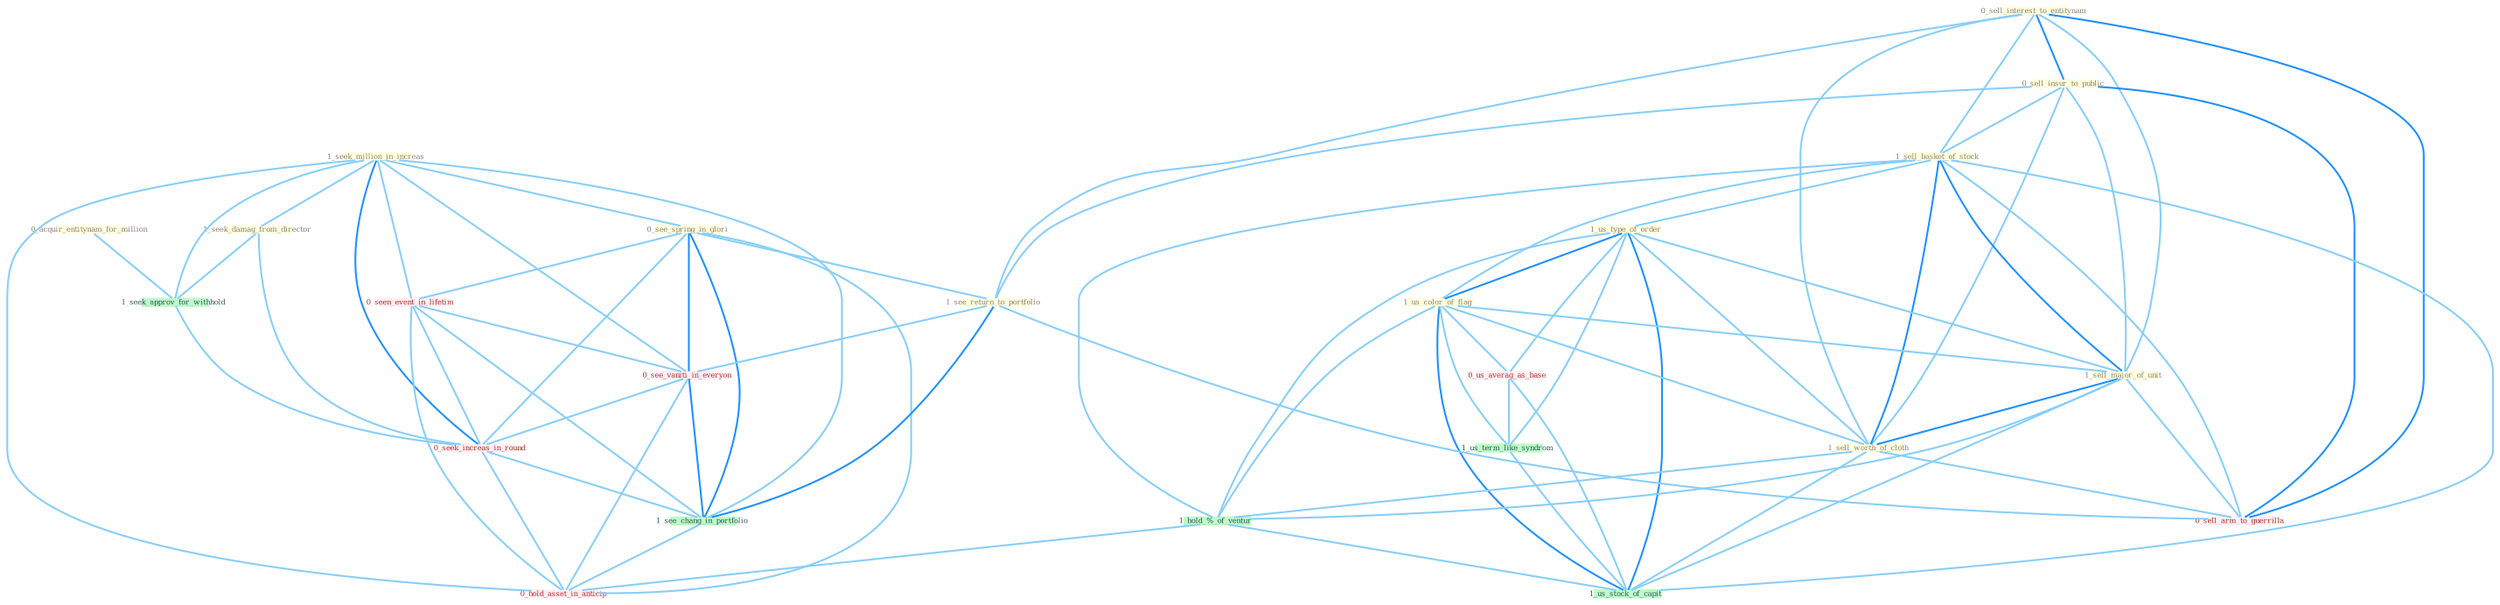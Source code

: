 Graph G{ 
    node
    [shape=polygon,style=filled,width=.5,height=.06,color="#BDFCC9",fixedsize=true,fontsize=4,
    fontcolor="#2f4f4f"];
    {node
    [color="#ffffe0", fontcolor="#8b7d6b"] "0_acquir_entitynam_for_million " "0_sell_interest_to_entitynam " "0_sell_insur_to_public " "1_sell_basket_of_stock " "1_us_type_of_order " "1_us_color_of_flag " "1_seek_million_in_increas " "0_see_spring_in_glori " "1_sell_major_of_unit " "1_sell_worth_of_cloth " "1_seek_damag_from_director " "1_see_return_to_portfolio "}
{node [color="#fff0f5", fontcolor="#b22222"] "0_seen_event_in_lifetim " "0_us_averag_as_base " "0_see_vaniti_in_everyon " "0_sell_arm_to_guerrilla " "0_seek_increas_in_round " "0_hold_asset_in_anticip "}
edge [color="#B0E2FF"];

	"0_acquir_entitynam_for_million " -- "1_seek_approv_for_withhold " [w="1", color="#87cefa" ];
	"0_sell_interest_to_entitynam " -- "0_sell_insur_to_public " [w="2", color="#1e90ff" , len=0.8];
	"0_sell_interest_to_entitynam " -- "1_sell_basket_of_stock " [w="1", color="#87cefa" ];
	"0_sell_interest_to_entitynam " -- "1_sell_major_of_unit " [w="1", color="#87cefa" ];
	"0_sell_interest_to_entitynam " -- "1_sell_worth_of_cloth " [w="1", color="#87cefa" ];
	"0_sell_interest_to_entitynam " -- "1_see_return_to_portfolio " [w="1", color="#87cefa" ];
	"0_sell_interest_to_entitynam " -- "0_sell_arm_to_guerrilla " [w="2", color="#1e90ff" , len=0.8];
	"0_sell_insur_to_public " -- "1_sell_basket_of_stock " [w="1", color="#87cefa" ];
	"0_sell_insur_to_public " -- "1_sell_major_of_unit " [w="1", color="#87cefa" ];
	"0_sell_insur_to_public " -- "1_sell_worth_of_cloth " [w="1", color="#87cefa" ];
	"0_sell_insur_to_public " -- "1_see_return_to_portfolio " [w="1", color="#87cefa" ];
	"0_sell_insur_to_public " -- "0_sell_arm_to_guerrilla " [w="2", color="#1e90ff" , len=0.8];
	"1_sell_basket_of_stock " -- "1_us_type_of_order " [w="1", color="#87cefa" ];
	"1_sell_basket_of_stock " -- "1_us_color_of_flag " [w="1", color="#87cefa" ];
	"1_sell_basket_of_stock " -- "1_sell_major_of_unit " [w="2", color="#1e90ff" , len=0.8];
	"1_sell_basket_of_stock " -- "1_sell_worth_of_cloth " [w="2", color="#1e90ff" , len=0.8];
	"1_sell_basket_of_stock " -- "1_hold_%_of_ventur " [w="1", color="#87cefa" ];
	"1_sell_basket_of_stock " -- "0_sell_arm_to_guerrilla " [w="1", color="#87cefa" ];
	"1_sell_basket_of_stock " -- "1_us_stock_of_capit " [w="1", color="#87cefa" ];
	"1_us_type_of_order " -- "1_us_color_of_flag " [w="2", color="#1e90ff" , len=0.8];
	"1_us_type_of_order " -- "1_sell_major_of_unit " [w="1", color="#87cefa" ];
	"1_us_type_of_order " -- "1_sell_worth_of_cloth " [w="1", color="#87cefa" ];
	"1_us_type_of_order " -- "0_us_averag_as_base " [w="1", color="#87cefa" ];
	"1_us_type_of_order " -- "1_us_term_like_syndrom " [w="1", color="#87cefa" ];
	"1_us_type_of_order " -- "1_hold_%_of_ventur " [w="1", color="#87cefa" ];
	"1_us_type_of_order " -- "1_us_stock_of_capit " [w="2", color="#1e90ff" , len=0.8];
	"1_us_color_of_flag " -- "1_sell_major_of_unit " [w="1", color="#87cefa" ];
	"1_us_color_of_flag " -- "1_sell_worth_of_cloth " [w="1", color="#87cefa" ];
	"1_us_color_of_flag " -- "0_us_averag_as_base " [w="1", color="#87cefa" ];
	"1_us_color_of_flag " -- "1_us_term_like_syndrom " [w="1", color="#87cefa" ];
	"1_us_color_of_flag " -- "1_hold_%_of_ventur " [w="1", color="#87cefa" ];
	"1_us_color_of_flag " -- "1_us_stock_of_capit " [w="2", color="#1e90ff" , len=0.8];
	"1_seek_million_in_increas " -- "0_see_spring_in_glori " [w="1", color="#87cefa" ];
	"1_seek_million_in_increas " -- "1_seek_damag_from_director " [w="1", color="#87cefa" ];
	"1_seek_million_in_increas " -- "0_seen_event_in_lifetim " [w="1", color="#87cefa" ];
	"1_seek_million_in_increas " -- "1_seek_approv_for_withhold " [w="1", color="#87cefa" ];
	"1_seek_million_in_increas " -- "0_see_vaniti_in_everyon " [w="1", color="#87cefa" ];
	"1_seek_million_in_increas " -- "0_seek_increas_in_round " [w="2", color="#1e90ff" , len=0.8];
	"1_seek_million_in_increas " -- "1_see_chang_in_portfolio " [w="1", color="#87cefa" ];
	"1_seek_million_in_increas " -- "0_hold_asset_in_anticip " [w="1", color="#87cefa" ];
	"0_see_spring_in_glori " -- "1_see_return_to_portfolio " [w="1", color="#87cefa" ];
	"0_see_spring_in_glori " -- "0_seen_event_in_lifetim " [w="1", color="#87cefa" ];
	"0_see_spring_in_glori " -- "0_see_vaniti_in_everyon " [w="2", color="#1e90ff" , len=0.8];
	"0_see_spring_in_glori " -- "0_seek_increas_in_round " [w="1", color="#87cefa" ];
	"0_see_spring_in_glori " -- "1_see_chang_in_portfolio " [w="2", color="#1e90ff" , len=0.8];
	"0_see_spring_in_glori " -- "0_hold_asset_in_anticip " [w="1", color="#87cefa" ];
	"1_sell_major_of_unit " -- "1_sell_worth_of_cloth " [w="2", color="#1e90ff" , len=0.8];
	"1_sell_major_of_unit " -- "1_hold_%_of_ventur " [w="1", color="#87cefa" ];
	"1_sell_major_of_unit " -- "0_sell_arm_to_guerrilla " [w="1", color="#87cefa" ];
	"1_sell_major_of_unit " -- "1_us_stock_of_capit " [w="1", color="#87cefa" ];
	"1_sell_worth_of_cloth " -- "1_hold_%_of_ventur " [w="1", color="#87cefa" ];
	"1_sell_worth_of_cloth " -- "0_sell_arm_to_guerrilla " [w="1", color="#87cefa" ];
	"1_sell_worth_of_cloth " -- "1_us_stock_of_capit " [w="1", color="#87cefa" ];
	"1_seek_damag_from_director " -- "1_seek_approv_for_withhold " [w="1", color="#87cefa" ];
	"1_seek_damag_from_director " -- "0_seek_increas_in_round " [w="1", color="#87cefa" ];
	"1_see_return_to_portfolio " -- "0_see_vaniti_in_everyon " [w="1", color="#87cefa" ];
	"1_see_return_to_portfolio " -- "0_sell_arm_to_guerrilla " [w="1", color="#87cefa" ];
	"1_see_return_to_portfolio " -- "1_see_chang_in_portfolio " [w="2", color="#1e90ff" , len=0.8];
	"0_seen_event_in_lifetim " -- "0_see_vaniti_in_everyon " [w="1", color="#87cefa" ];
	"0_seen_event_in_lifetim " -- "0_seek_increas_in_round " [w="1", color="#87cefa" ];
	"0_seen_event_in_lifetim " -- "1_see_chang_in_portfolio " [w="1", color="#87cefa" ];
	"0_seen_event_in_lifetim " -- "0_hold_asset_in_anticip " [w="1", color="#87cefa" ];
	"0_us_averag_as_base " -- "1_us_term_like_syndrom " [w="1", color="#87cefa" ];
	"0_us_averag_as_base " -- "1_us_stock_of_capit " [w="1", color="#87cefa" ];
	"1_us_term_like_syndrom " -- "1_us_stock_of_capit " [w="1", color="#87cefa" ];
	"1_seek_approv_for_withhold " -- "0_seek_increas_in_round " [w="1", color="#87cefa" ];
	"1_hold_%_of_ventur " -- "1_us_stock_of_capit " [w="1", color="#87cefa" ];
	"1_hold_%_of_ventur " -- "0_hold_asset_in_anticip " [w="1", color="#87cefa" ];
	"0_see_vaniti_in_everyon " -- "0_seek_increas_in_round " [w="1", color="#87cefa" ];
	"0_see_vaniti_in_everyon " -- "1_see_chang_in_portfolio " [w="2", color="#1e90ff" , len=0.8];
	"0_see_vaniti_in_everyon " -- "0_hold_asset_in_anticip " [w="1", color="#87cefa" ];
	"0_seek_increas_in_round " -- "1_see_chang_in_portfolio " [w="1", color="#87cefa" ];
	"0_seek_increas_in_round " -- "0_hold_asset_in_anticip " [w="1", color="#87cefa" ];
	"1_see_chang_in_portfolio " -- "0_hold_asset_in_anticip " [w="1", color="#87cefa" ];
}